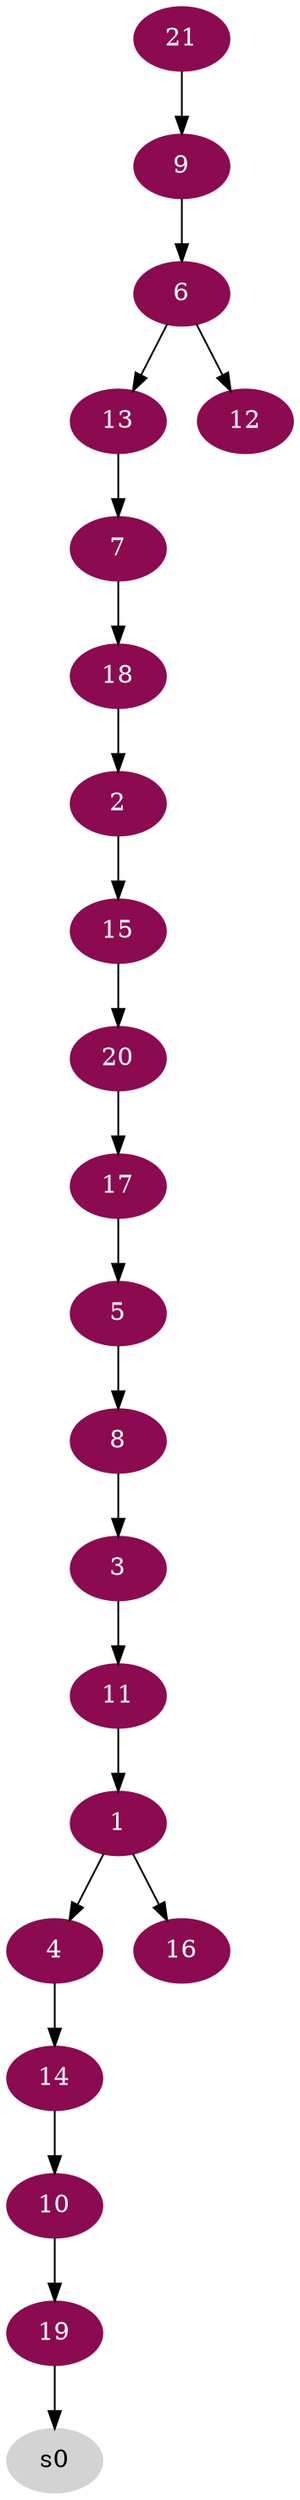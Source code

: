 digraph G {
node [color=deeppink4, style=filled, fontcolor=white];
11 -> 1;
18 -> 2;
8 -> 3;
1 -> 4;
17 -> 5;
9 -> 6;
13 -> 7;
5 -> 8;
21 -> 9;
14 -> 10;
3 -> 11;
6 -> 12;
6 -> 13;
4 -> 14;
2 -> 15;
1 -> 16;
20 -> 17;
7 -> 18;
10 -> 19;
15 -> 20;
node [color=lightgrey, style=filled, fontcolor=black];
19 -> s0;
}
